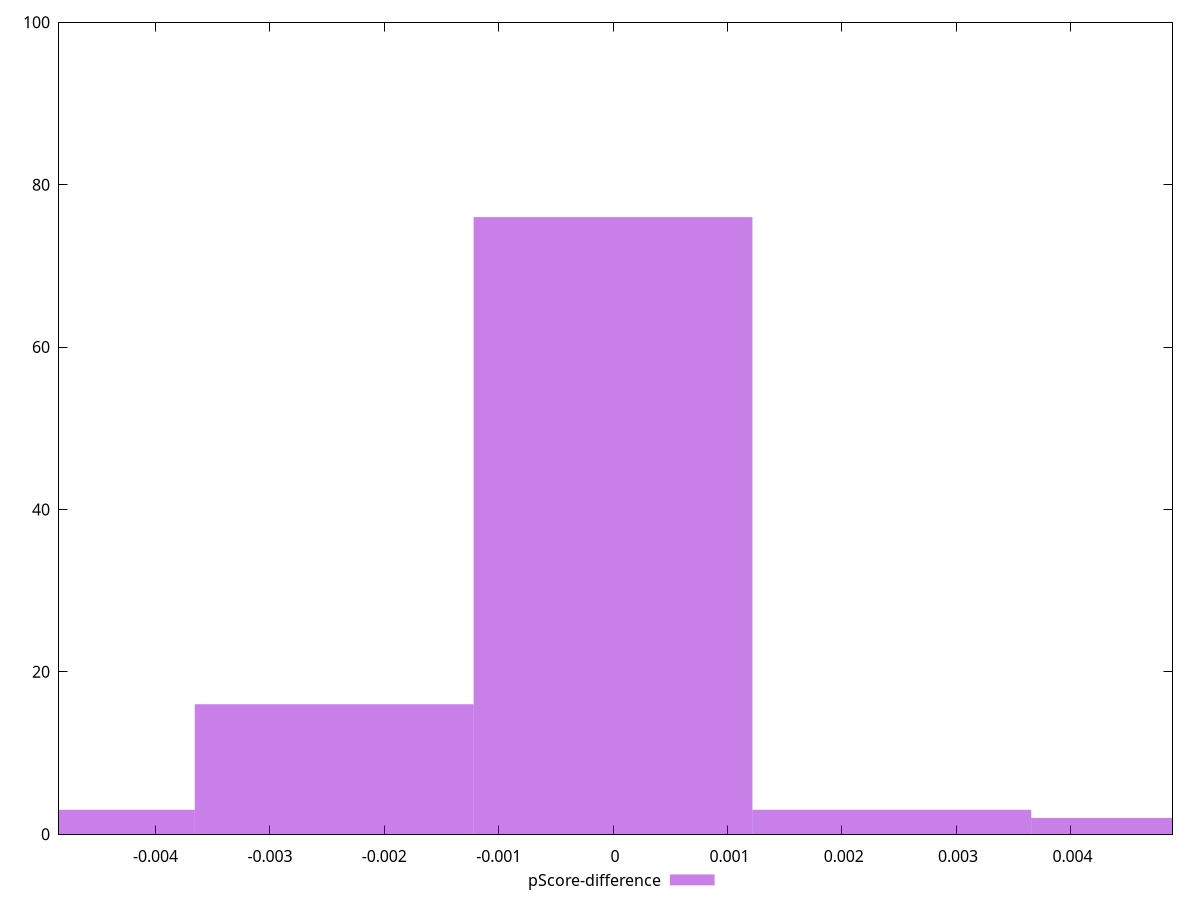 reset

$pScoreDifference <<EOF
0 76
-0.0024379928918584794 16
0.004875985783716959 2
0.0024379928918584794 3
-0.004875985783716959 3
EOF

set key outside below
set boxwidth 0.0024379928918584794
set xrange [-0.004844444444444429:0.004892222222222187]
set yrange [0:100]
set trange [0:100]
set style fill transparent solid 0.5 noborder
set terminal svg size 640, 490 enhanced background rgb 'white'
set output "report_00017_2021-02-10T15-08-03.406Z/uses-rel-preconnect/samples/pages/pScore-difference/histogram.svg"

plot $pScoreDifference title "pScore-difference" with boxes

reset
